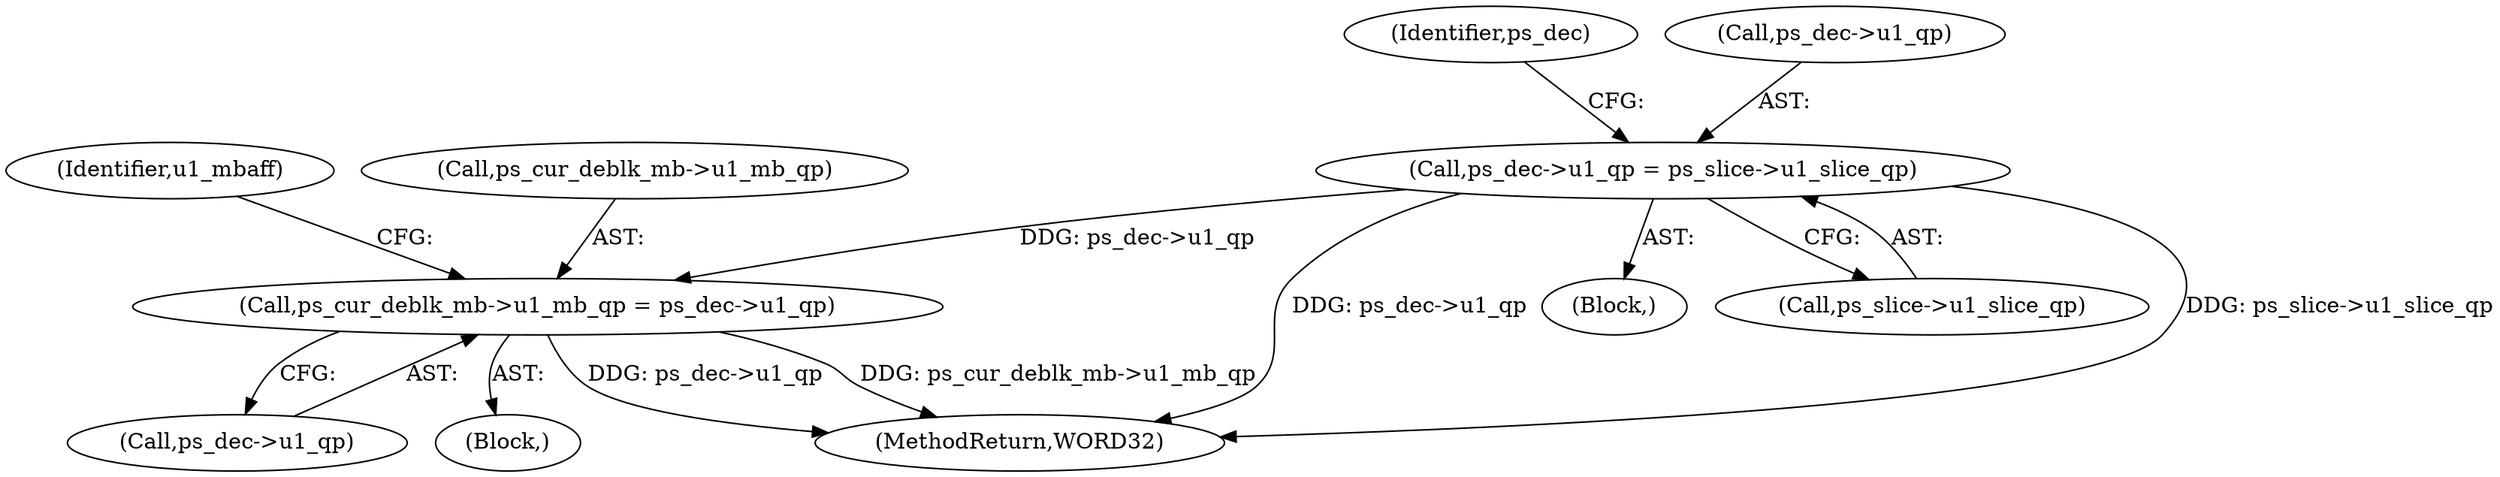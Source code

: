 digraph "0_Android_d4841f1161bdb5e13cb19e81af42437a634dd6ef@pointer" {
"1000965" [label="(Call,ps_dec->u1_qp = ps_slice->u1_slice_qp)"];
"1001159" [label="(Call,ps_cur_deblk_mb->u1_mb_qp = ps_dec->u1_qp)"];
"1001364" [label="(MethodReturn,WORD32)"];
"1001167" [label="(Identifier,u1_mbaff)"];
"1000136" [label="(Block,)"];
"1001159" [label="(Call,ps_cur_deblk_mb->u1_mb_qp = ps_dec->u1_qp)"];
"1000973" [label="(Identifier,ps_dec)"];
"1001163" [label="(Call,ps_dec->u1_qp)"];
"1000965" [label="(Call,ps_dec->u1_qp = ps_slice->u1_slice_qp)"];
"1000966" [label="(Call,ps_dec->u1_qp)"];
"1000969" [label="(Call,ps_slice->u1_slice_qp)"];
"1001011" [label="(Block,)"];
"1001160" [label="(Call,ps_cur_deblk_mb->u1_mb_qp)"];
"1000965" -> "1000136"  [label="AST: "];
"1000965" -> "1000969"  [label="CFG: "];
"1000966" -> "1000965"  [label="AST: "];
"1000969" -> "1000965"  [label="AST: "];
"1000973" -> "1000965"  [label="CFG: "];
"1000965" -> "1001364"  [label="DDG: ps_slice->u1_slice_qp"];
"1000965" -> "1001364"  [label="DDG: ps_dec->u1_qp"];
"1000965" -> "1001159"  [label="DDG: ps_dec->u1_qp"];
"1001159" -> "1001011"  [label="AST: "];
"1001159" -> "1001163"  [label="CFG: "];
"1001160" -> "1001159"  [label="AST: "];
"1001163" -> "1001159"  [label="AST: "];
"1001167" -> "1001159"  [label="CFG: "];
"1001159" -> "1001364"  [label="DDG: ps_dec->u1_qp"];
"1001159" -> "1001364"  [label="DDG: ps_cur_deblk_mb->u1_mb_qp"];
}
